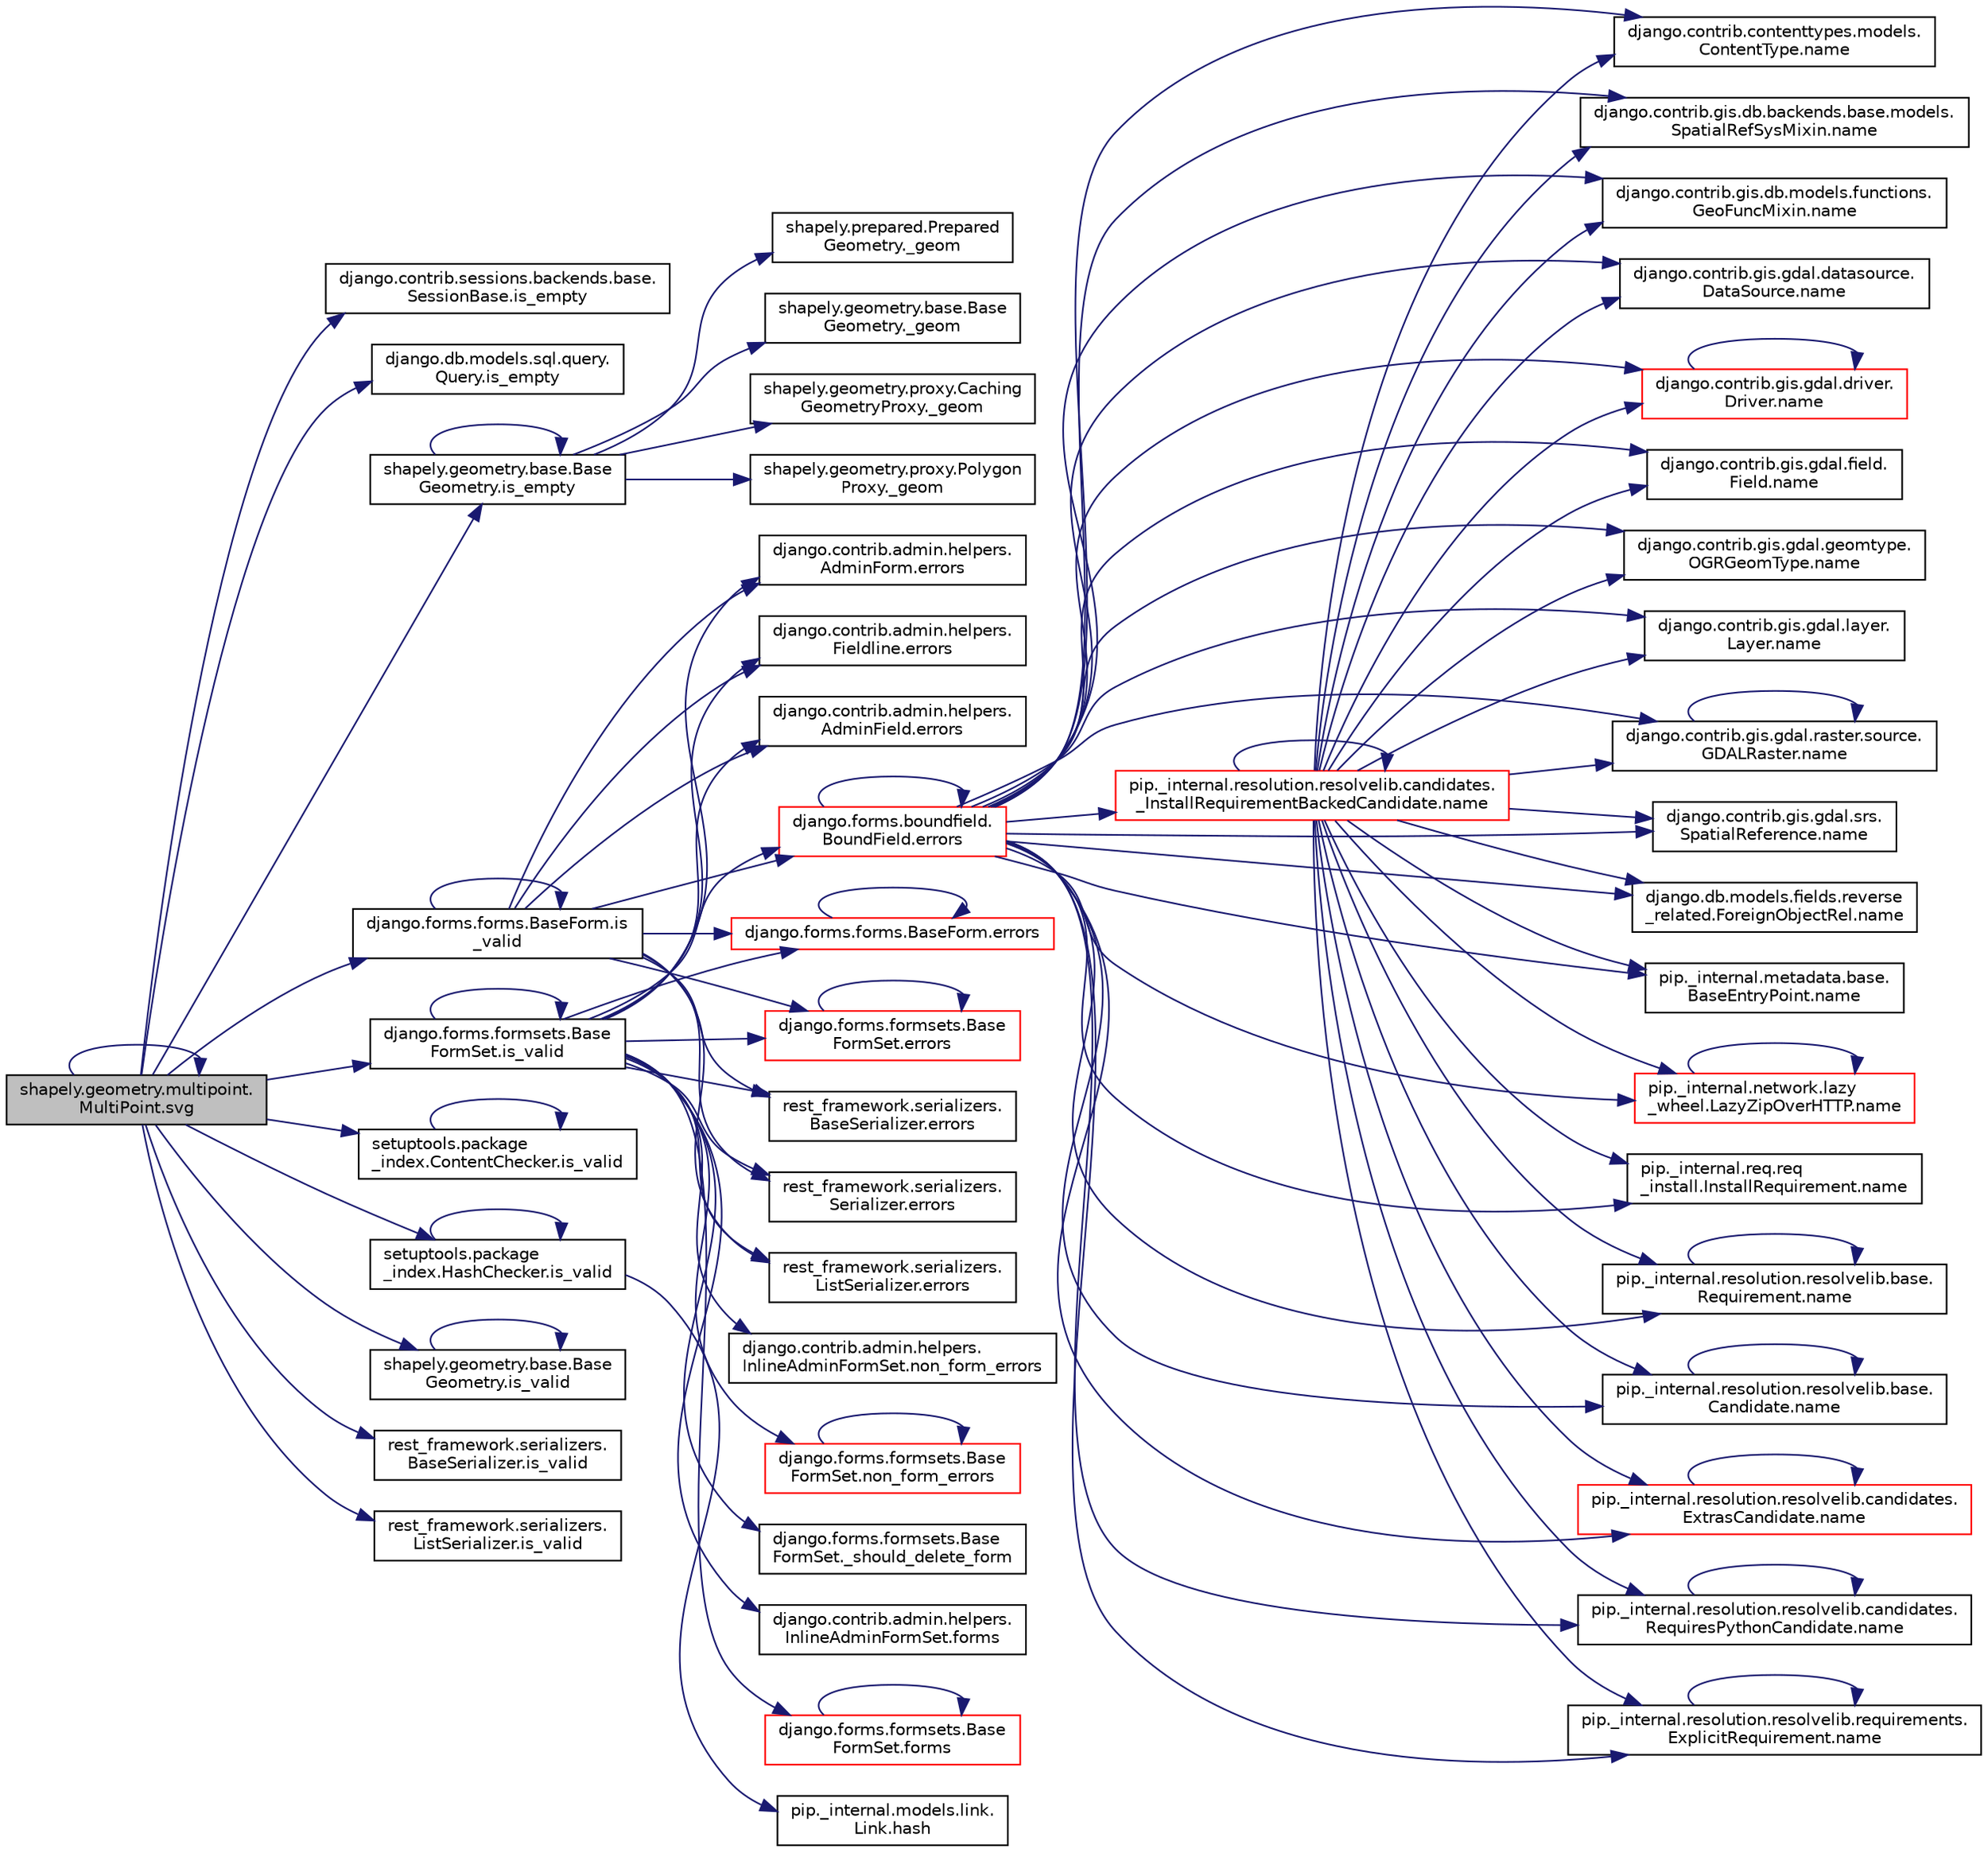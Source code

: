 digraph "shapely.geometry.multipoint.MultiPoint.svg"
{
 // LATEX_PDF_SIZE
  edge [fontname="Helvetica",fontsize="10",labelfontname="Helvetica",labelfontsize="10"];
  node [fontname="Helvetica",fontsize="10",shape=record];
  rankdir="LR";
  Node1 [label="shapely.geometry.multipoint.\lMultiPoint.svg",height=0.2,width=0.4,color="black", fillcolor="grey75", style="filled", fontcolor="black",tooltip=" "];
  Node1 -> Node2 [color="midnightblue",fontsize="10",style="solid",fontname="Helvetica"];
  Node2 [label="django.contrib.sessions.backends.base.\lSessionBase.is_empty",height=0.2,width=0.4,color="black", fillcolor="white", style="filled",URL="$d1/d6e/classdjango_1_1contrib_1_1sessions_1_1backends_1_1base_1_1_session_base.html#a75b2620c886ae804647f96b6b321b0b7",tooltip=" "];
  Node1 -> Node3 [color="midnightblue",fontsize="10",style="solid",fontname="Helvetica"];
  Node3 [label="django.db.models.sql.query.\lQuery.is_empty",height=0.2,width=0.4,color="black", fillcolor="white", style="filled",URL="$d6/d30/classdjango_1_1db_1_1models_1_1sql_1_1query_1_1_query.html#aa77a3db54cec5a08238ebb6caf4d2ae9",tooltip=" "];
  Node1 -> Node4 [color="midnightblue",fontsize="10",style="solid",fontname="Helvetica"];
  Node4 [label="shapely.geometry.base.Base\lGeometry.is_empty",height=0.2,width=0.4,color="black", fillcolor="white", style="filled",URL="$db/d41/classshapely_1_1geometry_1_1base_1_1_base_geometry.html#a35d7e3f2e68a67a87e1b4e78423c10f6",tooltip=" "];
  Node4 -> Node5 [color="midnightblue",fontsize="10",style="solid",fontname="Helvetica"];
  Node5 [label="shapely.geometry.base.Base\lGeometry._geom",height=0.2,width=0.4,color="black", fillcolor="white", style="filled",URL="$db/d41/classshapely_1_1geometry_1_1base_1_1_base_geometry.html#aec6a84b29f86a5285f3cc0ebeb7f7ecf",tooltip=" "];
  Node4 -> Node6 [color="midnightblue",fontsize="10",style="solid",fontname="Helvetica"];
  Node6 [label="shapely.geometry.proxy.Caching\lGeometryProxy._geom",height=0.2,width=0.4,color="black", fillcolor="white", style="filled",URL="$d4/d62/classshapely_1_1geometry_1_1proxy_1_1_caching_geometry_proxy.html#a5fddbaae08dbe4f80d30c8760a8efde5",tooltip=" "];
  Node4 -> Node7 [color="midnightblue",fontsize="10",style="solid",fontname="Helvetica"];
  Node7 [label="shapely.geometry.proxy.Polygon\lProxy._geom",height=0.2,width=0.4,color="black", fillcolor="white", style="filled",URL="$d3/d70/classshapely_1_1geometry_1_1proxy_1_1_polygon_proxy.html#ab8ab8abcb3690e824d5a79b2c0def8ef",tooltip=" "];
  Node4 -> Node8 [color="midnightblue",fontsize="10",style="solid",fontname="Helvetica"];
  Node8 [label="shapely.prepared.Prepared\lGeometry._geom",height=0.2,width=0.4,color="black", fillcolor="white", style="filled",URL="$dc/d7b/classshapely_1_1prepared_1_1_prepared_geometry.html#acaf01ae8b79fd77be4d5230e9bfaca2e",tooltip=" "];
  Node4 -> Node4 [color="midnightblue",fontsize="10",style="solid",fontname="Helvetica"];
  Node1 -> Node9 [color="midnightblue",fontsize="10",style="solid",fontname="Helvetica"];
  Node9 [label="django.forms.forms.BaseForm.is\l_valid",height=0.2,width=0.4,color="black", fillcolor="white", style="filled",URL="$d8/d44/classdjango_1_1forms_1_1forms_1_1_base_form.html#a372b23ad4096720b6f27077eab1b0b89",tooltip=" "];
  Node9 -> Node10 [color="midnightblue",fontsize="10",style="solid",fontname="Helvetica"];
  Node10 [label="django.contrib.admin.helpers.\lAdminForm.errors",height=0.2,width=0.4,color="black", fillcolor="white", style="filled",URL="$d1/df3/classdjango_1_1contrib_1_1admin_1_1helpers_1_1_admin_form.html#a452ed01862d9f4fc9e2cf999d2c8888d",tooltip=" "];
  Node9 -> Node11 [color="midnightblue",fontsize="10",style="solid",fontname="Helvetica"];
  Node11 [label="django.contrib.admin.helpers.\lFieldline.errors",height=0.2,width=0.4,color="black", fillcolor="white", style="filled",URL="$d3/d77/classdjango_1_1contrib_1_1admin_1_1helpers_1_1_fieldline.html#a0913b40069443276d1dd1a8da7309fe5",tooltip=" "];
  Node9 -> Node12 [color="midnightblue",fontsize="10",style="solid",fontname="Helvetica"];
  Node12 [label="django.contrib.admin.helpers.\lAdminField.errors",height=0.2,width=0.4,color="black", fillcolor="white", style="filled",URL="$d8/dce/classdjango_1_1contrib_1_1admin_1_1helpers_1_1_admin_field.html#a30dc85c417b3ef2d4f6a7ff81d12e567",tooltip=" "];
  Node9 -> Node13 [color="midnightblue",fontsize="10",style="solid",fontname="Helvetica"];
  Node13 [label="django.forms.boundfield.\lBoundField.errors",height=0.2,width=0.4,color="red", fillcolor="white", style="filled",URL="$da/d92/classdjango_1_1forms_1_1boundfield_1_1_bound_field.html#abb405d3dbd52a8d8665be7a8541a6ba1",tooltip=" "];
  Node13 -> Node13 [color="midnightblue",fontsize="10",style="solid",fontname="Helvetica"];
  Node13 -> Node14 [color="midnightblue",fontsize="10",style="solid",fontname="Helvetica"];
  Node14 [label="django.contrib.contenttypes.models.\lContentType.name",height=0.2,width=0.4,color="black", fillcolor="white", style="filled",URL="$d6/d20/classdjango_1_1contrib_1_1contenttypes_1_1models_1_1_content_type.html#a1577e45d8940ca8ce7032df05c0920f1",tooltip=" "];
  Node13 -> Node15 [color="midnightblue",fontsize="10",style="solid",fontname="Helvetica"];
  Node15 [label="django.contrib.gis.db.backends.base.models.\lSpatialRefSysMixin.name",height=0.2,width=0.4,color="black", fillcolor="white", style="filled",URL="$d5/d73/classdjango_1_1contrib_1_1gis_1_1db_1_1backends_1_1base_1_1models_1_1_spatial_ref_sys_mixin.html#a502460564fa7a935d8bb5aea6cbce4b9",tooltip=" "];
  Node13 -> Node16 [color="midnightblue",fontsize="10",style="solid",fontname="Helvetica"];
  Node16 [label="django.contrib.gis.db.models.functions.\lGeoFuncMixin.name",height=0.2,width=0.4,color="black", fillcolor="white", style="filled",URL="$d4/d5c/classdjango_1_1contrib_1_1gis_1_1db_1_1models_1_1functions_1_1_geo_func_mixin.html#a9a6993ec9126211670ca7087359b8c6a",tooltip=" "];
  Node13 -> Node17 [color="midnightblue",fontsize="10",style="solid",fontname="Helvetica"];
  Node17 [label="django.contrib.gis.gdal.datasource.\lDataSource.name",height=0.2,width=0.4,color="black", fillcolor="white", style="filled",URL="$db/d7b/classdjango_1_1contrib_1_1gis_1_1gdal_1_1datasource_1_1_data_source.html#af2cbfd1f4ceeb82b6f7c29a705555d8e",tooltip=" "];
  Node13 -> Node18 [color="midnightblue",fontsize="10",style="solid",fontname="Helvetica"];
  Node18 [label="django.contrib.gis.gdal.driver.\lDriver.name",height=0.2,width=0.4,color="red", fillcolor="white", style="filled",URL="$d5/df2/classdjango_1_1contrib_1_1gis_1_1gdal_1_1driver_1_1_driver.html#ab25b5eea93459ca8e05dc329ef537f1b",tooltip=" "];
  Node18 -> Node18 [color="midnightblue",fontsize="10",style="solid",fontname="Helvetica"];
  Node13 -> Node20 [color="midnightblue",fontsize="10",style="solid",fontname="Helvetica"];
  Node20 [label="django.contrib.gis.gdal.field.\lField.name",height=0.2,width=0.4,color="black", fillcolor="white", style="filled",URL="$d8/d65/classdjango_1_1contrib_1_1gis_1_1gdal_1_1field_1_1_field.html#a52ccad95ad1a0fae1ef80beb9a6c838b",tooltip=" "];
  Node13 -> Node21 [color="midnightblue",fontsize="10",style="solid",fontname="Helvetica"];
  Node21 [label="django.contrib.gis.gdal.geomtype.\lOGRGeomType.name",height=0.2,width=0.4,color="black", fillcolor="white", style="filled",URL="$dc/d9c/classdjango_1_1contrib_1_1gis_1_1gdal_1_1geomtype_1_1_o_g_r_geom_type.html#a80a6f16d4e7014ca3adac92432f148b2",tooltip=" "];
  Node13 -> Node22 [color="midnightblue",fontsize="10",style="solid",fontname="Helvetica"];
  Node22 [label="django.contrib.gis.gdal.layer.\lLayer.name",height=0.2,width=0.4,color="black", fillcolor="white", style="filled",URL="$d9/d84/classdjango_1_1contrib_1_1gis_1_1gdal_1_1layer_1_1_layer.html#a64c4f09deeb5dd93a1f82a986e090581",tooltip=" "];
  Node13 -> Node23 [color="midnightblue",fontsize="10",style="solid",fontname="Helvetica"];
  Node23 [label="django.contrib.gis.gdal.raster.source.\lGDALRaster.name",height=0.2,width=0.4,color="black", fillcolor="white", style="filled",URL="$db/dff/classdjango_1_1contrib_1_1gis_1_1gdal_1_1raster_1_1source_1_1_g_d_a_l_raster.html#adc147e651b853c17a0d6abe3be9da7a9",tooltip=" "];
  Node23 -> Node23 [color="midnightblue",fontsize="10",style="solid",fontname="Helvetica"];
  Node13 -> Node24 [color="midnightblue",fontsize="10",style="solid",fontname="Helvetica"];
  Node24 [label="django.contrib.gis.gdal.srs.\lSpatialReference.name",height=0.2,width=0.4,color="black", fillcolor="white", style="filled",URL="$d7/dda/classdjango_1_1contrib_1_1gis_1_1gdal_1_1srs_1_1_spatial_reference.html#aba72b97da57e6f07b85d53ff618798e3",tooltip=" "];
  Node13 -> Node25 [color="midnightblue",fontsize="10",style="solid",fontname="Helvetica"];
  Node25 [label="django.db.models.fields.reverse\l_related.ForeignObjectRel.name",height=0.2,width=0.4,color="black", fillcolor="white", style="filled",URL="$d3/da4/classdjango_1_1db_1_1models_1_1fields_1_1reverse__related_1_1_foreign_object_rel.html#aacda3a6a71b37c6422fbc200f0b0225a",tooltip=" "];
  Node13 -> Node26 [color="midnightblue",fontsize="10",style="solid",fontname="Helvetica"];
  Node26 [label="pip._internal.metadata.base.\lBaseEntryPoint.name",height=0.2,width=0.4,color="black", fillcolor="white", style="filled",URL="$d1/d78/classpip_1_1__internal_1_1metadata_1_1base_1_1_base_entry_point.html#acd0c7299966258aeb0876da26520233d",tooltip=" "];
  Node13 -> Node27 [color="midnightblue",fontsize="10",style="solid",fontname="Helvetica"];
  Node27 [label="pip._internal.network.lazy\l_wheel.LazyZipOverHTTP.name",height=0.2,width=0.4,color="red", fillcolor="white", style="filled",URL="$df/d67/classpip_1_1__internal_1_1network_1_1lazy__wheel_1_1_lazy_zip_over_h_t_t_p.html#a59403bb703d375caa6c1dda7573257a1",tooltip=" "];
  Node27 -> Node27 [color="midnightblue",fontsize="10",style="solid",fontname="Helvetica"];
  Node13 -> Node29 [color="midnightblue",fontsize="10",style="solid",fontname="Helvetica"];
  Node29 [label="pip._internal.req.req\l_install.InstallRequirement.name",height=0.2,width=0.4,color="black", fillcolor="white", style="filled",URL="$d2/daa/classpip_1_1__internal_1_1req_1_1req__install_1_1_install_requirement.html#a6b019e16ae98576ae64c68e0f5824e34",tooltip=" "];
  Node13 -> Node30 [color="midnightblue",fontsize="10",style="solid",fontname="Helvetica"];
  Node30 [label="pip._internal.resolution.resolvelib.base.\lRequirement.name",height=0.2,width=0.4,color="black", fillcolor="white", style="filled",URL="$d7/d6d/classpip_1_1__internal_1_1resolution_1_1resolvelib_1_1base_1_1_requirement.html#a013752876d4b3521f3a087987b443d90",tooltip=" "];
  Node30 -> Node30 [color="midnightblue",fontsize="10",style="solid",fontname="Helvetica"];
  Node13 -> Node31 [color="midnightblue",fontsize="10",style="solid",fontname="Helvetica"];
  Node31 [label="pip._internal.resolution.resolvelib.base.\lCandidate.name",height=0.2,width=0.4,color="black", fillcolor="white", style="filled",URL="$db/d18/classpip_1_1__internal_1_1resolution_1_1resolvelib_1_1base_1_1_candidate.html#a7000e68e912182072a011f9df0c142ee",tooltip=" "];
  Node31 -> Node31 [color="midnightblue",fontsize="10",style="solid",fontname="Helvetica"];
  Node13 -> Node32 [color="midnightblue",fontsize="10",style="solid",fontname="Helvetica"];
  Node32 [label="pip._internal.resolution.resolvelib.candidates.\l_InstallRequirementBackedCandidate.name",height=0.2,width=0.4,color="red", fillcolor="white", style="filled",URL="$dc/d03/classpip_1_1__internal_1_1resolution_1_1resolvelib_1_1candidates_1_1___install_requirement_backed_candidate.html#a1538a825241b855a4abf51d6bf616cde",tooltip=" "];
  Node32 -> Node14 [color="midnightblue",fontsize="10",style="solid",fontname="Helvetica"];
  Node32 -> Node15 [color="midnightblue",fontsize="10",style="solid",fontname="Helvetica"];
  Node32 -> Node16 [color="midnightblue",fontsize="10",style="solid",fontname="Helvetica"];
  Node32 -> Node17 [color="midnightblue",fontsize="10",style="solid",fontname="Helvetica"];
  Node32 -> Node18 [color="midnightblue",fontsize="10",style="solid",fontname="Helvetica"];
  Node32 -> Node20 [color="midnightblue",fontsize="10",style="solid",fontname="Helvetica"];
  Node32 -> Node21 [color="midnightblue",fontsize="10",style="solid",fontname="Helvetica"];
  Node32 -> Node22 [color="midnightblue",fontsize="10",style="solid",fontname="Helvetica"];
  Node32 -> Node23 [color="midnightblue",fontsize="10",style="solid",fontname="Helvetica"];
  Node32 -> Node24 [color="midnightblue",fontsize="10",style="solid",fontname="Helvetica"];
  Node32 -> Node25 [color="midnightblue",fontsize="10",style="solid",fontname="Helvetica"];
  Node32 -> Node26 [color="midnightblue",fontsize="10",style="solid",fontname="Helvetica"];
  Node32 -> Node27 [color="midnightblue",fontsize="10",style="solid",fontname="Helvetica"];
  Node32 -> Node29 [color="midnightblue",fontsize="10",style="solid",fontname="Helvetica"];
  Node32 -> Node30 [color="midnightblue",fontsize="10",style="solid",fontname="Helvetica"];
  Node32 -> Node31 [color="midnightblue",fontsize="10",style="solid",fontname="Helvetica"];
  Node32 -> Node32 [color="midnightblue",fontsize="10",style="solid",fontname="Helvetica"];
  Node32 -> Node41 [color="midnightblue",fontsize="10",style="solid",fontname="Helvetica"];
  Node41 [label="pip._internal.resolution.resolvelib.candidates.\lExtrasCandidate.name",height=0.2,width=0.4,color="red", fillcolor="white", style="filled",URL="$d8/df7/classpip_1_1__internal_1_1resolution_1_1resolvelib_1_1candidates_1_1_extras_candidate.html#a6e13b1ab724cd7af8b22cadb37352b31",tooltip=" "];
  Node41 -> Node41 [color="midnightblue",fontsize="10",style="solid",fontname="Helvetica"];
  Node32 -> Node83 [color="midnightblue",fontsize="10",style="solid",fontname="Helvetica"];
  Node83 [label="pip._internal.resolution.resolvelib.candidates.\lRequiresPythonCandidate.name",height=0.2,width=0.4,color="black", fillcolor="white", style="filled",URL="$db/d0a/classpip_1_1__internal_1_1resolution_1_1resolvelib_1_1candidates_1_1_requires_python_candidate.html#aeff13058676b07d1b67feed53749d838",tooltip=" "];
  Node83 -> Node83 [color="midnightblue",fontsize="10",style="solid",fontname="Helvetica"];
  Node32 -> Node84 [color="midnightblue",fontsize="10",style="solid",fontname="Helvetica"];
  Node84 [label="pip._internal.resolution.resolvelib.requirements.\lExplicitRequirement.name",height=0.2,width=0.4,color="black", fillcolor="white", style="filled",URL="$d3/d28/classpip_1_1__internal_1_1resolution_1_1resolvelib_1_1requirements_1_1_explicit_requirement.html#a3e8f9b07c17be864b1a90cc2f5e87b35",tooltip=" "];
  Node84 -> Node84 [color="midnightblue",fontsize="10",style="solid",fontname="Helvetica"];
  Node13 -> Node41 [color="midnightblue",fontsize="10",style="solid",fontname="Helvetica"];
  Node13 -> Node83 [color="midnightblue",fontsize="10",style="solid",fontname="Helvetica"];
  Node13 -> Node84 [color="midnightblue",fontsize="10",style="solid",fontname="Helvetica"];
  Node9 -> Node102 [color="midnightblue",fontsize="10",style="solid",fontname="Helvetica"];
  Node102 [label="django.forms.forms.BaseForm.errors",height=0.2,width=0.4,color="red", fillcolor="white", style="filled",URL="$d8/d44/classdjango_1_1forms_1_1forms_1_1_base_form.html#ad1f2f603258fa86762632a8c17fe5aa8",tooltip=" "];
  Node102 -> Node102 [color="midnightblue",fontsize="10",style="solid",fontname="Helvetica"];
  Node9 -> Node1092 [color="midnightblue",fontsize="10",style="solid",fontname="Helvetica"];
  Node1092 [label="django.forms.formsets.Base\lFormSet.errors",height=0.2,width=0.4,color="red", fillcolor="white", style="filled",URL="$d5/d7f/classdjango_1_1forms_1_1formsets_1_1_base_form_set.html#a3beee57c0d0f934ac19a621dfa83193c",tooltip=" "];
  Node1092 -> Node1092 [color="midnightblue",fontsize="10",style="solid",fontname="Helvetica"];
  Node9 -> Node1150 [color="midnightblue",fontsize="10",style="solid",fontname="Helvetica"];
  Node1150 [label="rest_framework.serializers.\lBaseSerializer.errors",height=0.2,width=0.4,color="black", fillcolor="white", style="filled",URL="$d9/de7/classrest__framework_1_1serializers_1_1_base_serializer.html#a53141540c60ed82669cd9fd1d9845730",tooltip=" "];
  Node9 -> Node1151 [color="midnightblue",fontsize="10",style="solid",fontname="Helvetica"];
  Node1151 [label="rest_framework.serializers.\lSerializer.errors",height=0.2,width=0.4,color="black", fillcolor="white", style="filled",URL="$de/daf/classrest__framework_1_1serializers_1_1_serializer.html#a183e64c4e04f4a1210915cd3e62aef7e",tooltip=" "];
  Node9 -> Node1152 [color="midnightblue",fontsize="10",style="solid",fontname="Helvetica"];
  Node1152 [label="rest_framework.serializers.\lListSerializer.errors",height=0.2,width=0.4,color="black", fillcolor="white", style="filled",URL="$d9/dee/classrest__framework_1_1serializers_1_1_list_serializer.html#aac2ba535a232c805da33077eb675b9a9",tooltip=" "];
  Node9 -> Node9 [color="midnightblue",fontsize="10",style="solid",fontname="Helvetica"];
  Node1 -> Node1149 [color="midnightblue",fontsize="10",style="solid",fontname="Helvetica"];
  Node1149 [label="django.forms.formsets.Base\lFormSet.is_valid",height=0.2,width=0.4,color="black", fillcolor="white", style="filled",URL="$d5/d7f/classdjango_1_1forms_1_1formsets_1_1_base_form_set.html#ac556f386c1300678a3d58cbe8e9c7bef",tooltip=" "];
  Node1149 -> Node1094 [color="midnightblue",fontsize="10",style="solid",fontname="Helvetica"];
  Node1094 [label="django.forms.formsets.Base\lFormSet._should_delete_form",height=0.2,width=0.4,color="black", fillcolor="white", style="filled",URL="$d5/d7f/classdjango_1_1forms_1_1formsets_1_1_base_form_set.html#a8e94acb5fbe9adecf683e130c9295636",tooltip=" "];
  Node1149 -> Node10 [color="midnightblue",fontsize="10",style="solid",fontname="Helvetica"];
  Node1149 -> Node11 [color="midnightblue",fontsize="10",style="solid",fontname="Helvetica"];
  Node1149 -> Node12 [color="midnightblue",fontsize="10",style="solid",fontname="Helvetica"];
  Node1149 -> Node13 [color="midnightblue",fontsize="10",style="solid",fontname="Helvetica"];
  Node1149 -> Node102 [color="midnightblue",fontsize="10",style="solid",fontname="Helvetica"];
  Node1149 -> Node1092 [color="midnightblue",fontsize="10",style="solid",fontname="Helvetica"];
  Node1149 -> Node1150 [color="midnightblue",fontsize="10",style="solid",fontname="Helvetica"];
  Node1149 -> Node1151 [color="midnightblue",fontsize="10",style="solid",fontname="Helvetica"];
  Node1149 -> Node1152 [color="midnightblue",fontsize="10",style="solid",fontname="Helvetica"];
  Node1149 -> Node111 [color="midnightblue",fontsize="10",style="solid",fontname="Helvetica"];
  Node111 [label="django.contrib.admin.helpers.\lInlineAdminFormSet.forms",height=0.2,width=0.4,color="black", fillcolor="white", style="filled",URL="$db/d43/classdjango_1_1contrib_1_1admin_1_1helpers_1_1_inline_admin_form_set.html#a5f7dea78364630b55ad61ef019a34edc",tooltip=" "];
  Node1149 -> Node112 [color="midnightblue",fontsize="10",style="solid",fontname="Helvetica"];
  Node112 [label="django.forms.formsets.Base\lFormSet.forms",height=0.2,width=0.4,color="red", fillcolor="white", style="filled",URL="$d5/d7f/classdjango_1_1forms_1_1formsets_1_1_base_form_set.html#a70cad149ce8de04397ad6b31f5f5497c",tooltip=" "];
  Node112 -> Node112 [color="midnightblue",fontsize="10",style="solid",fontname="Helvetica"];
  Node1149 -> Node1149 [color="midnightblue",fontsize="10",style="solid",fontname="Helvetica"];
  Node1149 -> Node1153 [color="midnightblue",fontsize="10",style="solid",fontname="Helvetica"];
  Node1153 [label="django.contrib.admin.helpers.\lInlineAdminFormSet.non_form_errors",height=0.2,width=0.4,color="black", fillcolor="white", style="filled",URL="$db/d43/classdjango_1_1contrib_1_1admin_1_1helpers_1_1_inline_admin_form_set.html#ae13e9888b61b6c375eb05600fe787455",tooltip=" "];
  Node1149 -> Node1154 [color="midnightblue",fontsize="10",style="solid",fontname="Helvetica"];
  Node1154 [label="django.forms.formsets.Base\lFormSet.non_form_errors",height=0.2,width=0.4,color="red", fillcolor="white", style="filled",URL="$d5/d7f/classdjango_1_1forms_1_1formsets_1_1_base_form_set.html#a1d05547548a4662138e11e22e4795f52",tooltip=" "];
  Node1154 -> Node1154 [color="midnightblue",fontsize="10",style="solid",fontname="Helvetica"];
  Node1 -> Node1411 [color="midnightblue",fontsize="10",style="solid",fontname="Helvetica"];
  Node1411 [label="setuptools.package\l_index.ContentChecker.is_valid",height=0.2,width=0.4,color="black", fillcolor="white", style="filled",URL="$db/d4f/classsetuptools_1_1package__index_1_1_content_checker.html#a981f111f10e8174e1aa6fdc8f7999f26",tooltip=" "];
  Node1411 -> Node1411 [color="midnightblue",fontsize="10",style="solid",fontname="Helvetica"];
  Node1 -> Node1412 [color="midnightblue",fontsize="10",style="solid",fontname="Helvetica"];
  Node1412 [label="setuptools.package\l_index.HashChecker.is_valid",height=0.2,width=0.4,color="black", fillcolor="white", style="filled",URL="$df/d50/classsetuptools_1_1package__index_1_1_hash_checker.html#a6da0aaa415974e755b5eb11ddadf0826",tooltip=" "];
  Node1412 -> Node1413 [color="midnightblue",fontsize="10",style="solid",fontname="Helvetica"];
  Node1413 [label="pip._internal.models.link.\lLink.hash",height=0.2,width=0.4,color="black", fillcolor="white", style="filled",URL="$de/da5/classpip_1_1__internal_1_1models_1_1link_1_1_link.html#a9d79621efd16f7c320ee3fdd6d8585b5",tooltip=" "];
  Node1412 -> Node1412 [color="midnightblue",fontsize="10",style="solid",fontname="Helvetica"];
  Node1 -> Node1414 [color="midnightblue",fontsize="10",style="solid",fontname="Helvetica"];
  Node1414 [label="shapely.geometry.base.Base\lGeometry.is_valid",height=0.2,width=0.4,color="black", fillcolor="white", style="filled",URL="$db/d41/classshapely_1_1geometry_1_1base_1_1_base_geometry.html#ac7a67b03b48bdbcb85400d1643e13a02",tooltip=" "];
  Node1414 -> Node1414 [color="midnightblue",fontsize="10",style="solid",fontname="Helvetica"];
  Node1 -> Node1415 [color="midnightblue",fontsize="10",style="solid",fontname="Helvetica"];
  Node1415 [label="rest_framework.serializers.\lBaseSerializer.is_valid",height=0.2,width=0.4,color="black", fillcolor="white", style="filled",URL="$d9/de7/classrest__framework_1_1serializers_1_1_base_serializer.html#a3919d696204c0a8242591ec8f8851e89",tooltip=" "];
  Node1 -> Node1416 [color="midnightblue",fontsize="10",style="solid",fontname="Helvetica"];
  Node1416 [label="rest_framework.serializers.\lListSerializer.is_valid",height=0.2,width=0.4,color="black", fillcolor="white", style="filled",URL="$d9/dee/classrest__framework_1_1serializers_1_1_list_serializer.html#a34eae1207f848bd87607ce190be60dd5",tooltip=" "];
  Node1 -> Node1 [color="midnightblue",fontsize="10",style="solid",fontname="Helvetica"];
}
